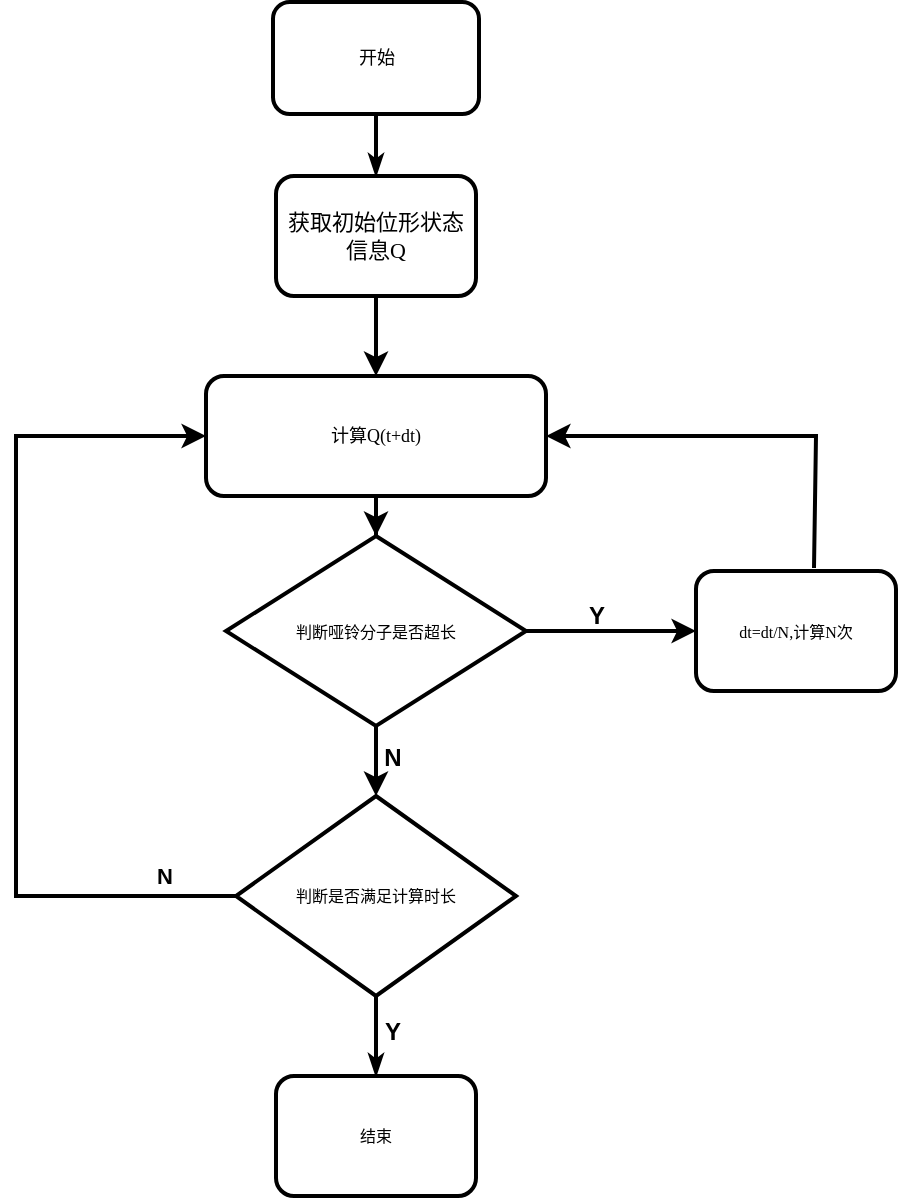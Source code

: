 <mxfile version="21.0.6" type="github">
  <diagram name="第 1 页" id="z72zv4bo0Sn2J3To7vWs">
    <mxGraphModel dx="1036" dy="535" grid="1" gridSize="10" guides="1" tooltips="1" connect="1" arrows="1" fold="1" page="1" pageScale="1" pageWidth="827" pageHeight="1169" math="0" shadow="0">
      <root>
        <mxCell id="0" />
        <mxCell id="1" parent="0" />
        <mxCell id="h79wELTypKvTx1uz7p4--1" value="&lt;font style=&quot;font-size: 9px;&quot;&gt;开始&lt;/font&gt;" style="rounded=1;whiteSpace=wrap;html=1;shadow=0;labelBackgroundColor=none;strokeWidth=2;fontFamily=Verdana;fontSize=9;align=center;" vertex="1" parent="1">
          <mxGeometry x="368.5" y="153" width="103" height="56" as="geometry" />
        </mxCell>
        <mxCell id="h79wELTypKvTx1uz7p4--2" style="edgeStyle=orthogonalEdgeStyle;rounded=1;html=1;labelBackgroundColor=none;startArrow=none;startFill=0;startSize=5;endArrow=classicThin;endFill=1;endSize=5;jettySize=auto;orthogonalLoop=1;strokeWidth=2;fontFamily=Verdana;fontSize=8" edge="1" parent="1" source="h79wELTypKvTx1uz7p4--1" target="h79wELTypKvTx1uz7p4--4">
          <mxGeometry relative="1" as="geometry" />
        </mxCell>
        <mxCell id="h79wELTypKvTx1uz7p4--3" value="" style="edgeStyle=orthogonalEdgeStyle;rounded=0;orthogonalLoop=1;jettySize=auto;html=1;strokeWidth=2;" edge="1" parent="1" source="h79wELTypKvTx1uz7p4--4" target="h79wELTypKvTx1uz7p4--13">
          <mxGeometry relative="1" as="geometry" />
        </mxCell>
        <mxCell id="h79wELTypKvTx1uz7p4--4" value="&lt;font style=&quot;font-size: 11px;&quot;&gt;获取初始位形状态信息Q&lt;/font&gt;" style="rounded=1;whiteSpace=wrap;html=1;shadow=0;labelBackgroundColor=none;strokeWidth=2;fontFamily=Verdana;fontSize=8;align=center;" vertex="1" parent="1">
          <mxGeometry x="370" y="240" width="100" height="60" as="geometry" />
        </mxCell>
        <mxCell id="h79wELTypKvTx1uz7p4--5" value="dt=dt/N,计算N次" style="rounded=1;whiteSpace=wrap;html=1;shadow=0;labelBackgroundColor=none;strokeWidth=2;fontFamily=Verdana;fontSize=8;align=center;" vertex="1" parent="1">
          <mxGeometry x="580" y="437.5" width="100" height="60" as="geometry" />
        </mxCell>
        <mxCell id="h79wELTypKvTx1uz7p4--6" value="判断是否满足计算时长" style="rhombus;whiteSpace=wrap;html=1;rounded=0;shadow=0;labelBackgroundColor=none;strokeWidth=2;fontFamily=Verdana;fontSize=8;align=center;" vertex="1" parent="1">
          <mxGeometry x="350" y="550" width="140" height="100" as="geometry" />
        </mxCell>
        <mxCell id="h79wELTypKvTx1uz7p4--7" style="edgeStyle=orthogonalEdgeStyle;rounded=1;html=1;labelBackgroundColor=none;startArrow=none;startFill=0;startSize=5;endArrow=classicThin;endFill=1;endSize=5;jettySize=auto;orthogonalLoop=1;strokeWidth=2;fontFamily=Verdana;fontSize=8" edge="1" parent="1" source="h79wELTypKvTx1uz7p4--6" target="h79wELTypKvTx1uz7p4--11">
          <mxGeometry relative="1" as="geometry" />
        </mxCell>
        <mxCell id="h79wELTypKvTx1uz7p4--8" value="" style="edgeStyle=orthogonalEdgeStyle;rounded=0;orthogonalLoop=1;jettySize=auto;html=1;strokeWidth=2;" edge="1" parent="1" source="h79wELTypKvTx1uz7p4--10" target="h79wELTypKvTx1uz7p4--5">
          <mxGeometry relative="1" as="geometry" />
        </mxCell>
        <mxCell id="h79wELTypKvTx1uz7p4--9" value="" style="edgeStyle=orthogonalEdgeStyle;rounded=0;orthogonalLoop=1;jettySize=auto;html=1;strokeWidth=2;" edge="1" parent="1" source="h79wELTypKvTx1uz7p4--10" target="h79wELTypKvTx1uz7p4--6">
          <mxGeometry relative="1" as="geometry" />
        </mxCell>
        <mxCell id="h79wELTypKvTx1uz7p4--10" value="判断哑铃分子是否超长" style="rhombus;whiteSpace=wrap;html=1;rounded=0;shadow=0;labelBackgroundColor=none;strokeWidth=2;fontFamily=Verdana;fontSize=8;align=center;" vertex="1" parent="1">
          <mxGeometry x="345" y="420" width="150" height="95" as="geometry" />
        </mxCell>
        <mxCell id="h79wELTypKvTx1uz7p4--11" value="结束" style="rounded=1;whiteSpace=wrap;html=1;shadow=0;labelBackgroundColor=none;strokeWidth=2;fontFamily=Verdana;fontSize=8;align=center;" vertex="1" parent="1">
          <mxGeometry x="370" y="690" width="100" height="60" as="geometry" />
        </mxCell>
        <mxCell id="h79wELTypKvTx1uz7p4--12" value="" style="edgeStyle=orthogonalEdgeStyle;rounded=0;orthogonalLoop=1;jettySize=auto;html=1;strokeWidth=2;" edge="1" parent="1" source="h79wELTypKvTx1uz7p4--13" target="h79wELTypKvTx1uz7p4--10">
          <mxGeometry relative="1" as="geometry" />
        </mxCell>
        <mxCell id="h79wELTypKvTx1uz7p4--13" value="&lt;font style=&quot;font-size: 9px;&quot;&gt;计算Q(t+dt)&lt;/font&gt;" style="whiteSpace=wrap;html=1;fontSize=8;fontFamily=Verdana;rounded=1;shadow=0;labelBackgroundColor=none;strokeWidth=2;" vertex="1" parent="1">
          <mxGeometry x="335" y="340" width="170" height="60" as="geometry" />
        </mxCell>
        <mxCell id="h79wELTypKvTx1uz7p4--14" value="" style="endArrow=classic;html=1;rounded=0;exitX=0.59;exitY=-0.025;exitDx=0;exitDy=0;exitPerimeter=0;entryX=1;entryY=0.5;entryDx=0;entryDy=0;strokeWidth=2;" edge="1" parent="1" source="h79wELTypKvTx1uz7p4--5" target="h79wELTypKvTx1uz7p4--13">
          <mxGeometry width="50" height="50" relative="1" as="geometry">
            <mxPoint x="640" y="430" as="sourcePoint" />
            <mxPoint x="500" y="320" as="targetPoint" />
            <Array as="points">
              <mxPoint x="640" y="370" />
              <mxPoint x="580" y="370" />
            </Array>
          </mxGeometry>
        </mxCell>
        <mxCell id="h79wELTypKvTx1uz7p4--15" value="" style="endArrow=classic;html=1;rounded=0;entryX=0;entryY=0.5;entryDx=0;entryDy=0;exitX=0;exitY=0.5;exitDx=0;exitDy=0;strokeWidth=2;" edge="1" parent="1" source="h79wELTypKvTx1uz7p4--6" target="h79wELTypKvTx1uz7p4--13">
          <mxGeometry width="50" height="50" relative="1" as="geometry">
            <mxPoint x="240" y="600" as="sourcePoint" />
            <mxPoint x="430" y="260" as="targetPoint" />
            <Array as="points">
              <mxPoint x="240" y="600" />
              <mxPoint x="240" y="370" />
            </Array>
          </mxGeometry>
        </mxCell>
        <mxCell id="h79wELTypKvTx1uz7p4--16" value="&lt;b&gt;N&lt;/b&gt;" style="edgeLabel;html=1;align=center;verticalAlign=middle;resizable=0;points=[];" vertex="1" connectable="0" parent="h79wELTypKvTx1uz7p4--15">
          <mxGeometry x="-0.815" y="-2" relative="1" as="geometry">
            <mxPoint x="4" y="-8" as="offset" />
          </mxGeometry>
        </mxCell>
        <mxCell id="h79wELTypKvTx1uz7p4--17" value="&lt;b&gt;Y&lt;/b&gt;" style="text;html=1;align=center;verticalAlign=middle;resizable=0;points=[];autosize=1;strokeColor=none;fillColor=none;" vertex="1" parent="1">
          <mxGeometry x="517" y="447" width="26" height="26" as="geometry" />
        </mxCell>
        <mxCell id="h79wELTypKvTx1uz7p4--18" value="&lt;b&gt;N&lt;/b&gt;" style="text;html=1;align=center;verticalAlign=middle;resizable=0;points=[];autosize=1;strokeColor=none;fillColor=none;" vertex="1" parent="1">
          <mxGeometry x="414" y="518" width="27" height="26" as="geometry" />
        </mxCell>
        <mxCell id="h79wELTypKvTx1uz7p4--19" value="&lt;b&gt;Y&lt;/b&gt;" style="text;html=1;align=center;verticalAlign=middle;resizable=0;points=[];autosize=1;strokeColor=none;fillColor=none;" vertex="1" parent="1">
          <mxGeometry x="414.5" y="655" width="26" height="26" as="geometry" />
        </mxCell>
      </root>
    </mxGraphModel>
  </diagram>
</mxfile>

